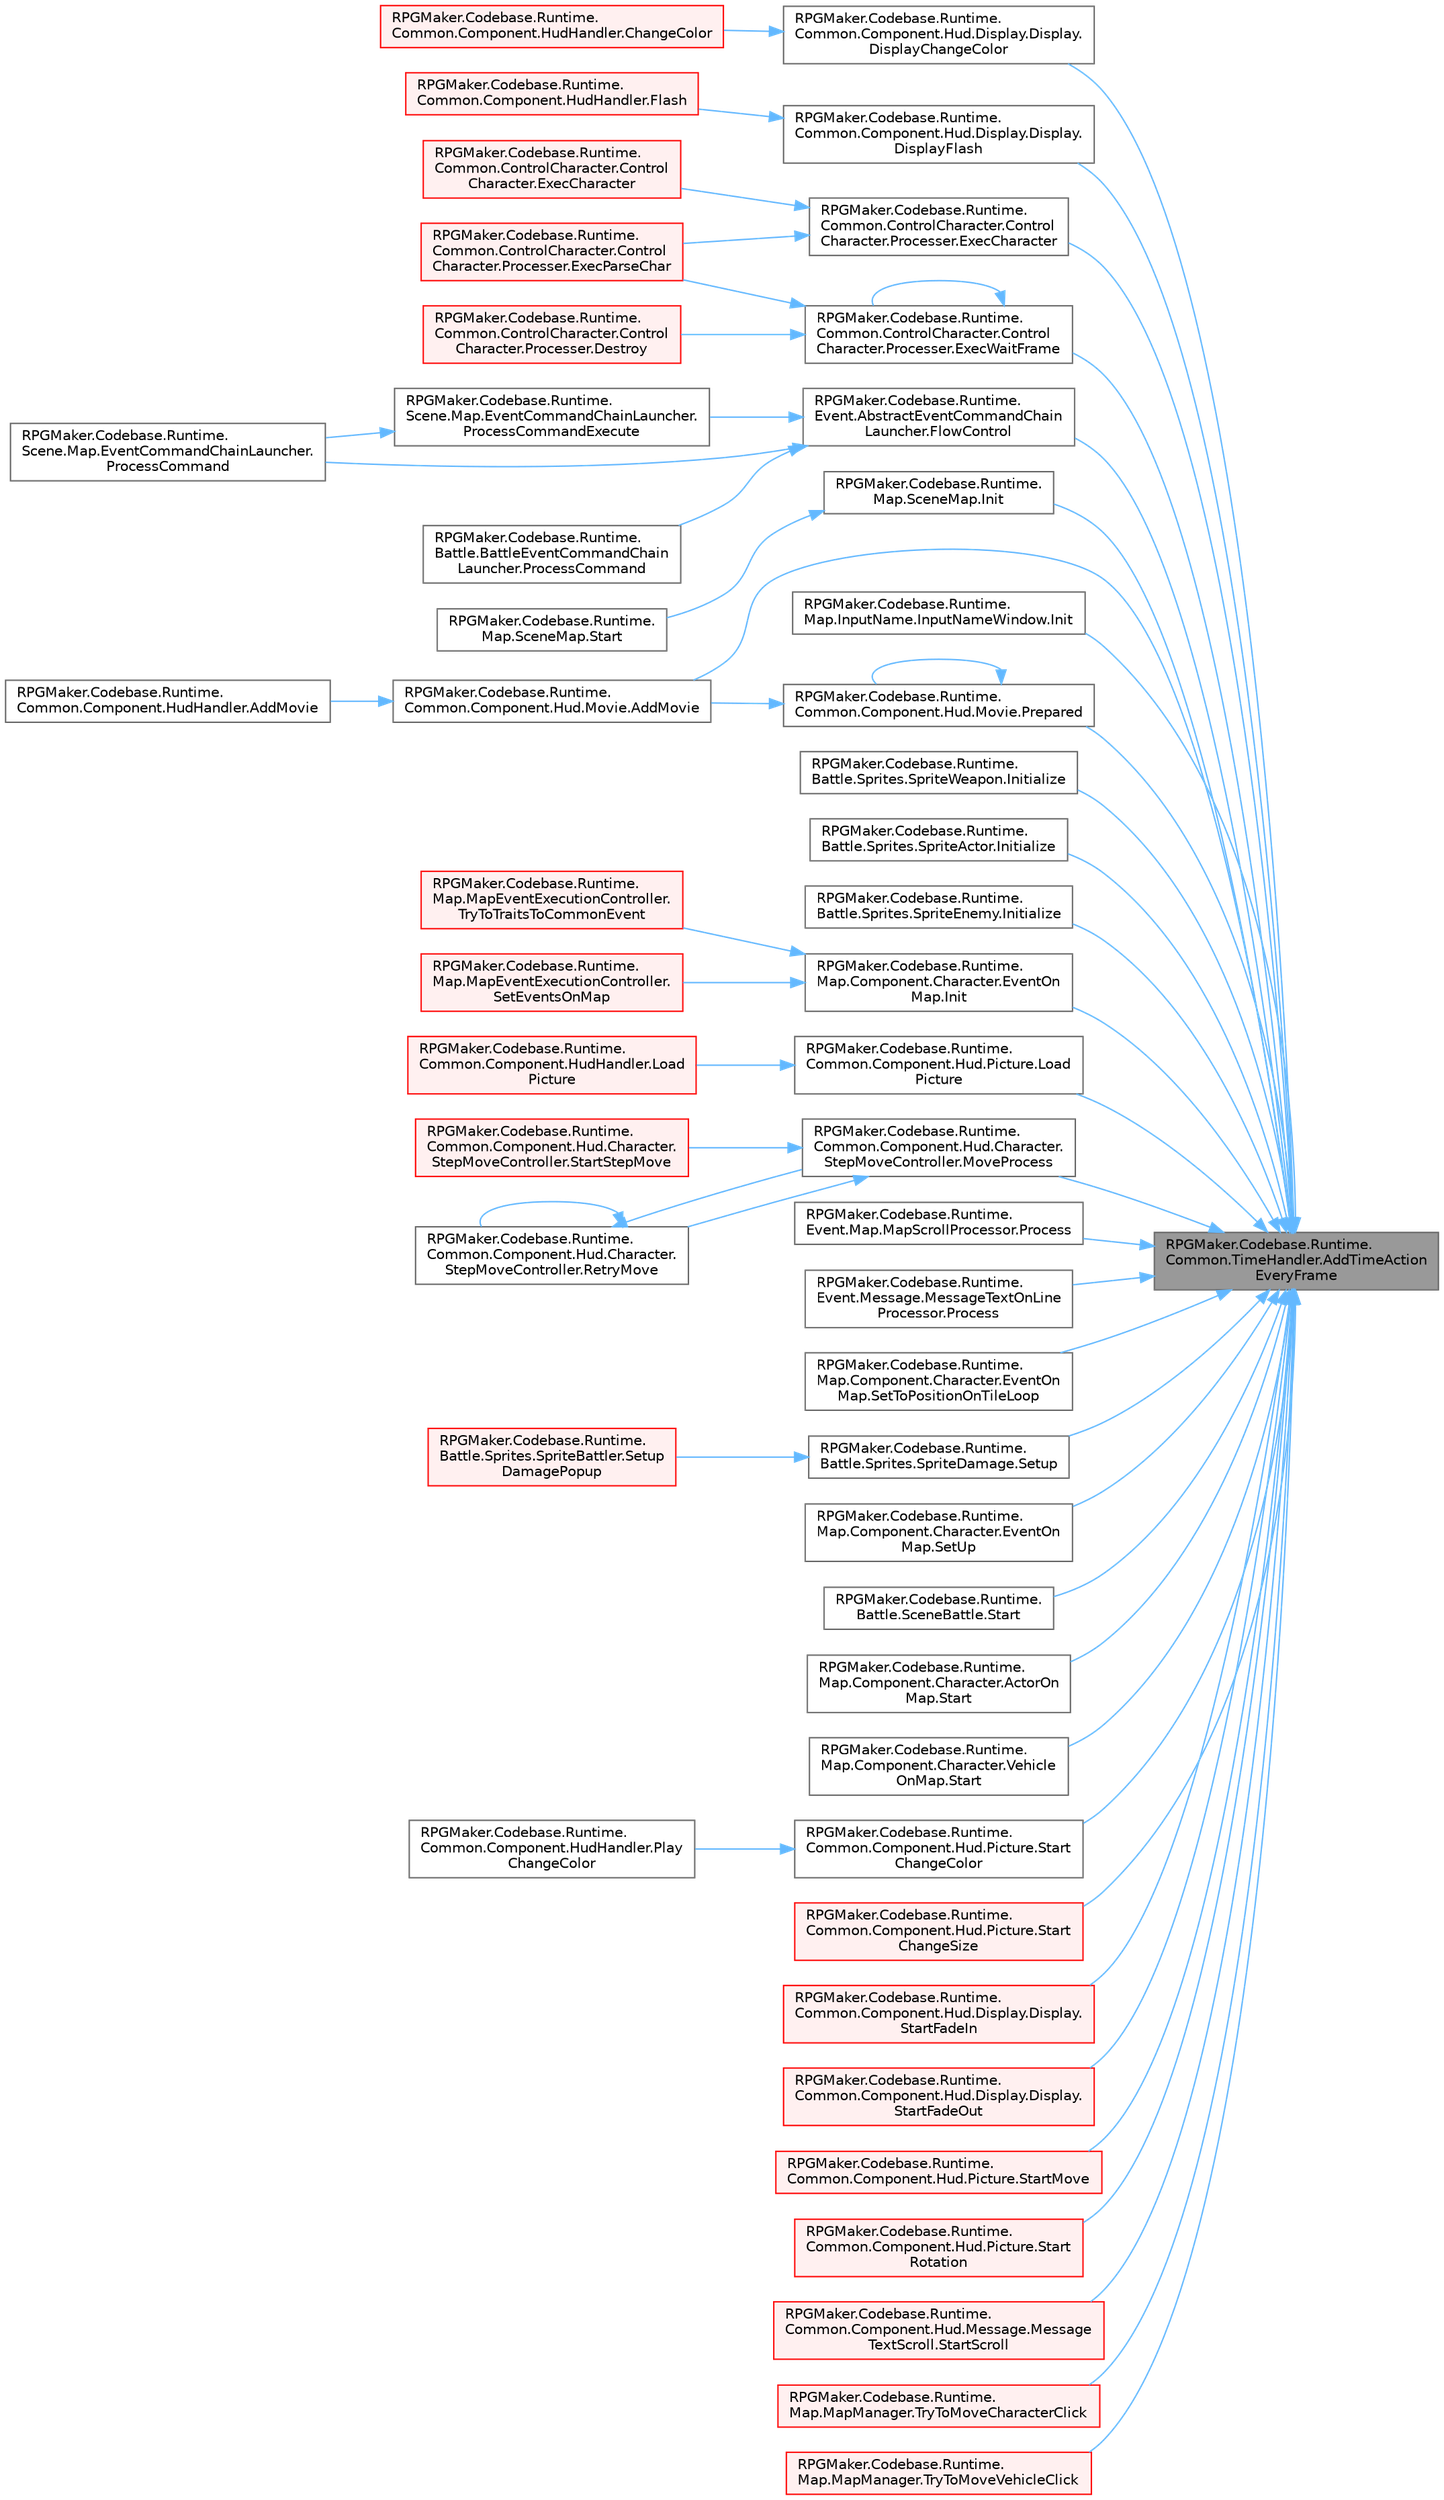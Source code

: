 digraph "RPGMaker.Codebase.Runtime.Common.TimeHandler.AddTimeActionEveryFrame"
{
 // LATEX_PDF_SIZE
  bgcolor="transparent";
  edge [fontname=Helvetica,fontsize=10,labelfontname=Helvetica,labelfontsize=10];
  node [fontname=Helvetica,fontsize=10,shape=box,height=0.2,width=0.4];
  rankdir="RL";
  Node1 [id="Node000001",label="RPGMaker.Codebase.Runtime.\lCommon.TimeHandler.AddTimeAction\lEveryFrame",height=0.2,width=0.4,color="gray40", fillcolor="grey60", style="filled", fontcolor="black",tooltip="実行するActionの登録（毎フレーム）"];
  Node1 -> Node2 [id="edge1_Node000001_Node000002",dir="back",color="steelblue1",style="solid",tooltip=" "];
  Node2 [id="Node000002",label="RPGMaker.Codebase.Runtime.\lCommon.Component.Hud.Movie.AddMovie",height=0.2,width=0.4,color="grey40", fillcolor="white", style="filled",URL="$da/d22/class_r_p_g_maker_1_1_codebase_1_1_runtime_1_1_common_1_1_component_1_1_hud_1_1_movie.html#ac63b57507cba6936ad544638d15b86d7",tooltip="😁 ムービーファイル名を渡して、読み込みの実施"];
  Node2 -> Node3 [id="edge2_Node000002_Node000003",dir="back",color="steelblue1",style="solid",tooltip=" "];
  Node3 [id="Node000003",label="RPGMaker.Codebase.Runtime.\lCommon.Component.HudHandler.AddMovie",height=0.2,width=0.4,color="grey40", fillcolor="white", style="filled",URL="$d4/ddb/class_r_p_g_maker_1_1_codebase_1_1_runtime_1_1_common_1_1_component_1_1_hud_handler.html#a50da46630642442f9039fe7cba415805",tooltip="😁 映像追加"];
  Node1 -> Node4 [id="edge3_Node000001_Node000004",dir="back",color="steelblue1",style="solid",tooltip=" "];
  Node4 [id="Node000004",label="RPGMaker.Codebase.Runtime.\lCommon.Component.Hud.Display.Display.\lDisplayChangeColor",height=0.2,width=0.4,color="grey40", fillcolor="white", style="filled",URL="$d3/dde/class_r_p_g_maker_1_1_codebase_1_1_runtime_1_1_common_1_1_component_1_1_hud_1_1_display_1_1_display.html#a6411a6ec2faa7d2422ffa0e0d1588650",tooltip="😁 変更色表示"];
  Node4 -> Node5 [id="edge4_Node000004_Node000005",dir="back",color="steelblue1",style="solid",tooltip=" "];
  Node5 [id="Node000005",label="RPGMaker.Codebase.Runtime.\lCommon.Component.HudHandler.ChangeColor",height=0.2,width=0.4,color="red", fillcolor="#FFF0F0", style="filled",URL="$d4/ddb/class_r_p_g_maker_1_1_codebase_1_1_runtime_1_1_common_1_1_component_1_1_hud_handler.html#a707280034c5a181f1c578baf129640db",tooltip="😁 色変更"];
  Node1 -> Node12 [id="edge5_Node000001_Node000012",dir="back",color="steelblue1",style="solid",tooltip=" "];
  Node12 [id="Node000012",label="RPGMaker.Codebase.Runtime.\lCommon.Component.Hud.Display.Display.\lDisplayFlash",height=0.2,width=0.4,color="grey40", fillcolor="white", style="filled",URL="$d3/dde/class_r_p_g_maker_1_1_codebase_1_1_runtime_1_1_common_1_1_component_1_1_hud_1_1_display_1_1_display.html#aad14129591af8516826dac8b56918303",tooltip="😁 フラッシュ演出の実施"];
  Node12 -> Node13 [id="edge6_Node000012_Node000013",dir="back",color="steelblue1",style="solid",tooltip=" "];
  Node13 [id="Node000013",label="RPGMaker.Codebase.Runtime.\lCommon.Component.HudHandler.Flash",height=0.2,width=0.4,color="red", fillcolor="#FFF0F0", style="filled",URL="$d4/ddb/class_r_p_g_maker_1_1_codebase_1_1_runtime_1_1_common_1_1_component_1_1_hud_handler.html#a49d367ca15e08b75b17b6cde224af9a4",tooltip="😁 閃光"];
  Node1 -> Node72 [id="edge7_Node000001_Node000072",dir="back",color="steelblue1",style="solid",tooltip=" "];
  Node72 [id="Node000072",label="RPGMaker.Codebase.Runtime.\lCommon.ControlCharacter.Control\lCharacter.Processer.ExecCharacter",height=0.2,width=0.4,color="grey40", fillcolor="white", style="filled",URL="$d7/d0c/class_r_p_g_maker_1_1_codebase_1_1_runtime_1_1_common_1_1_control_character_1_1_control_character_1_1_processer.html#ad5035ce1908ed98c5bb2b90bed46840b",tooltip=" "];
  Node72 -> Node73 [id="edge8_Node000072_Node000073",dir="back",color="steelblue1",style="solid",tooltip=" "];
  Node73 [id="Node000073",label="RPGMaker.Codebase.Runtime.\lCommon.ControlCharacter.Control\lCharacter.ExecCharacter",height=0.2,width=0.4,color="red", fillcolor="#FFF0F0", style="filled",URL="$d2/dcb/class_r_p_g_maker_1_1_codebase_1_1_runtime_1_1_common_1_1_control_character_1_1_control_character.html#aa8a7c000fde8c768964bf9476b4bed04",tooltip=" "];
  Node72 -> Node84 [id="edge9_Node000072_Node000084",dir="back",color="steelblue1",style="solid",tooltip=" "];
  Node84 [id="Node000084",label="RPGMaker.Codebase.Runtime.\lCommon.ControlCharacter.Control\lCharacter.Processer.ExecParseChar",height=0.2,width=0.4,color="red", fillcolor="#FFF0F0", style="filled",URL="$d7/d0c/class_r_p_g_maker_1_1_codebase_1_1_runtime_1_1_common_1_1_control_character_1_1_control_character_1_1_processer.html#a98cee73aab96ee5be0898304e7dbccde",tooltip="1文字 (1制御文字列含む) の処理。"];
  Node1 -> Node157 [id="edge10_Node000001_Node000157",dir="back",color="steelblue1",style="solid",tooltip=" "];
  Node157 [id="Node000157",label="RPGMaker.Codebase.Runtime.\lCommon.ControlCharacter.Control\lCharacter.Processer.ExecWaitFrame",height=0.2,width=0.4,color="grey40", fillcolor="white", style="filled",URL="$d7/d0c/class_r_p_g_maker_1_1_codebase_1_1_runtime_1_1_common_1_1_control_character_1_1_control_character_1_1_processer.html#ae15f9239c4dd60bc2b7683c524c487f3",tooltip=" "];
  Node157 -> Node145 [id="edge11_Node000157_Node000145",dir="back",color="steelblue1",style="solid",tooltip=" "];
  Node145 [id="Node000145",label="RPGMaker.Codebase.Runtime.\lCommon.ControlCharacter.Control\lCharacter.Processer.Destroy",height=0.2,width=0.4,color="red", fillcolor="#FFF0F0", style="filled",URL="$d7/d0c/class_r_p_g_maker_1_1_codebase_1_1_runtime_1_1_common_1_1_control_character_1_1_control_character_1_1_processer.html#a0f76c05f86434a333f8f5692dab9bc93",tooltip=" "];
  Node157 -> Node84 [id="edge12_Node000157_Node000084",dir="back",color="steelblue1",style="solid",tooltip=" "];
  Node157 -> Node157 [id="edge13_Node000157_Node000157",dir="back",color="steelblue1",style="solid",tooltip=" "];
  Node1 -> Node160 [id="edge14_Node000001_Node000160",dir="back",color="steelblue1",style="solid",tooltip=" "];
  Node160 [id="Node000160",label="RPGMaker.Codebase.Runtime.\lEvent.AbstractEventCommandChain\lLauncher.FlowControl",height=0.2,width=0.4,color="grey40", fillcolor="white", style="filled",URL="$d4/dd0/class_r_p_g_maker_1_1_codebase_1_1_runtime_1_1_event_1_1_abstract_event_command_chain_launcher.html#a01b386806bfe1b3fece68f3f3cdf7b44",tooltip="イベントのフロー制御. ソースを分けるとインデックス周りが複雑になるのでここで処理."];
  Node160 -> Node161 [id="edge15_Node000160_Node000161",dir="back",color="steelblue1",style="solid",tooltip=" "];
  Node161 [id="Node000161",label="RPGMaker.Codebase.Runtime.\lBattle.BattleEventCommandChain\lLauncher.ProcessCommand",height=0.2,width=0.4,color="grey40", fillcolor="white", style="filled",URL="$df/d2c/class_r_p_g_maker_1_1_codebase_1_1_runtime_1_1_battle_1_1_battle_event_command_chain_launcher.html#a228a7b111974757c916545fb991a0db4",tooltip="😁 イベントコマンドを実行する."];
  Node160 -> Node162 [id="edge16_Node000160_Node000162",dir="back",color="steelblue1",style="solid",tooltip=" "];
  Node162 [id="Node000162",label="RPGMaker.Codebase.Runtime.\lScene.Map.EventCommandChainLauncher.\lProcessCommand",height=0.2,width=0.4,color="grey40", fillcolor="white", style="filled",URL="$d8/dfc/class_r_p_g_maker_1_1_codebase_1_1_runtime_1_1_scene_1_1_map_1_1_event_command_chain_launcher.html#ab2c50f092c004dc1a687cb1bc428a30c",tooltip="イベントコマンドを実行する."];
  Node160 -> Node163 [id="edge17_Node000160_Node000163",dir="back",color="steelblue1",style="solid",tooltip=" "];
  Node163 [id="Node000163",label="RPGMaker.Codebase.Runtime.\lScene.Map.EventCommandChainLauncher.\lProcessCommandExecute",height=0.2,width=0.4,color="grey40", fillcolor="white", style="filled",URL="$d8/dfc/class_r_p_g_maker_1_1_codebase_1_1_runtime_1_1_scene_1_1_map_1_1_event_command_chain_launcher.html#a60cf1841e8b00a50d0ba53f579b5842f",tooltip=" "];
  Node163 -> Node162 [id="edge18_Node000163_Node000162",dir="back",color="steelblue1",style="solid",tooltip=" "];
  Node1 -> Node8 [id="edge19_Node000001_Node000008",dir="back",color="steelblue1",style="solid",tooltip=" "];
  Node8 [id="Node000008",label="RPGMaker.Codebase.Runtime.\lMap.SceneMap.Init",height=0.2,width=0.4,color="grey40", fillcolor="white", style="filled",URL="$db/d02/class_r_p_g_maker_1_1_codebase_1_1_runtime_1_1_map_1_1_scene_map.html#a0f6d0adae41e09e94a55d3c0af0c87dc",tooltip=" "];
  Node8 -> Node9 [id="edge20_Node000008_Node000009",dir="back",color="steelblue1",style="solid",tooltip=" "];
  Node9 [id="Node000009",label="RPGMaker.Codebase.Runtime.\lMap.SceneMap.Start",height=0.2,width=0.4,color="grey40", fillcolor="white", style="filled",URL="$db/d02/class_r_p_g_maker_1_1_codebase_1_1_runtime_1_1_map_1_1_scene_map.html#a8514c54d190f9d2acb578100f490a861",tooltip=" "];
  Node1 -> Node164 [id="edge21_Node000001_Node000164",dir="back",color="steelblue1",style="solid",tooltip=" "];
  Node164 [id="Node000164",label="RPGMaker.Codebase.Runtime.\lMap.InputName.InputNameWindow.Init",height=0.2,width=0.4,color="grey40", fillcolor="white", style="filled",URL="$dd/d7d/class_r_p_g_maker_1_1_codebase_1_1_runtime_1_1_map_1_1_input_name_1_1_input_name_window.html#a890353e0a245a3db04bca4e6d09ccbe7",tooltip=" "];
  Node1 -> Node165 [id="edge22_Node000001_Node000165",dir="back",color="steelblue1",style="solid",tooltip=" "];
  Node165 [id="Node000165",label="RPGMaker.Codebase.Runtime.\lMap.Component.Character.EventOn\lMap.Init",height=0.2,width=0.4,color="grey40", fillcolor="white", style="filled",URL="$da/d39/class_r_p_g_maker_1_1_codebase_1_1_runtime_1_1_map_1_1_component_1_1_character_1_1_event_on_map.html#a761d1bccb412210b736ee1924584be0b",tooltip="初期化処理"];
  Node165 -> Node166 [id="edge23_Node000165_Node000166",dir="back",color="steelblue1",style="solid",tooltip=" "];
  Node166 [id="Node000166",label="RPGMaker.Codebase.Runtime.\lMap.MapEventExecutionController.\lSetEventsOnMap",height=0.2,width=0.4,color="red", fillcolor="#FFF0F0", style="filled",URL="$db/d6c/class_r_p_g_maker_1_1_codebase_1_1_runtime_1_1_map_1_1_map_event_execution_controller.html#a7d565c7a9ea6f2e413da659ccef66669",tooltip="マップに存在するイベントを全て生成する"];
  Node165 -> Node168 [id="edge24_Node000165_Node000168",dir="back",color="steelblue1",style="solid",tooltip=" "];
  Node168 [id="Node000168",label="RPGMaker.Codebase.Runtime.\lMap.MapEventExecutionController.\lTryToTraitsToCommonEvent",height=0.2,width=0.4,color="red", fillcolor="#FFF0F0", style="filled",URL="$db/d6c/class_r_p_g_maker_1_1_codebase_1_1_runtime_1_1_map_1_1_map_event_execution_controller.html#a2d3d5a99334df4144df89340990fd7d8",tooltip="スキルやアイテムに使用効果でコモンイベントが付与された場合に実行する"];
  Node1 -> Node177 [id="edge25_Node000001_Node000177",dir="back",color="steelblue1",style="solid",tooltip=" "];
  Node177 [id="Node000177",label="RPGMaker.Codebase.Runtime.\lBattle.Sprites.SpriteWeapon.Initialize",height=0.2,width=0.4,color="grey40", fillcolor="white", style="filled",URL="$db/d90/class_r_p_g_maker_1_1_codebase_1_1_runtime_1_1_battle_1_1_sprites_1_1_sprite_weapon.html#a1e3a08a8de9dc580d8842ec7dc2c0915",tooltip="😁 初期化"];
  Node1 -> Node178 [id="edge26_Node000001_Node000178",dir="back",color="steelblue1",style="solid",tooltip=" "];
  Node178 [id="Node000178",label="RPGMaker.Codebase.Runtime.\lBattle.Sprites.SpriteActor.Initialize",height=0.2,width=0.4,color="grey40", fillcolor="white", style="filled",URL="$d3/d5b/class_r_p_g_maker_1_1_codebase_1_1_runtime_1_1_battle_1_1_sprites_1_1_sprite_actor.html#a97ee229838de843d2361f3f82f1c023f",tooltip="😁 初期化"];
  Node1 -> Node179 [id="edge27_Node000001_Node000179",dir="back",color="steelblue1",style="solid",tooltip=" "];
  Node179 [id="Node000179",label="RPGMaker.Codebase.Runtime.\lBattle.Sprites.SpriteEnemy.Initialize",height=0.2,width=0.4,color="grey40", fillcolor="white", style="filled",URL="$d3/d60/class_r_p_g_maker_1_1_codebase_1_1_runtime_1_1_battle_1_1_sprites_1_1_sprite_enemy.html#ad0210eaf48bc01b8b4eabc34d01ee489",tooltip="😁 初期化"];
  Node1 -> Node180 [id="edge28_Node000001_Node000180",dir="back",color="steelblue1",style="solid",tooltip=" "];
  Node180 [id="Node000180",label="RPGMaker.Codebase.Runtime.\lCommon.Component.Hud.Picture.Load\lPicture",height=0.2,width=0.4,color="grey40", fillcolor="white", style="filled",URL="$d6/dbe/class_r_p_g_maker_1_1_codebase_1_1_runtime_1_1_common_1_1_component_1_1_hud_1_1_picture.html#a192742a7889e2b73994624c9df8d7b92",tooltip="😁 画像読込"];
  Node180 -> Node181 [id="edge29_Node000180_Node000181",dir="back",color="steelblue1",style="solid",tooltip=" "];
  Node181 [id="Node000181",label="RPGMaker.Codebase.Runtime.\lCommon.Component.HudHandler.Load\lPicture",height=0.2,width=0.4,color="red", fillcolor="#FFF0F0", style="filled",URL="$d4/ddb/class_r_p_g_maker_1_1_codebase_1_1_runtime_1_1_common_1_1_component_1_1_hud_handler.html#a0ec17ebcce60640eac6f7292311b68b2",tooltip="😁 画像読込"];
  Node1 -> Node65 [id="edge30_Node000001_Node000065",dir="back",color="steelblue1",style="solid",tooltip=" "];
  Node65 [id="Node000065",label="RPGMaker.Codebase.Runtime.\lCommon.Component.Hud.Character.\lStepMoveController.MoveProcess",height=0.2,width=0.4,color="grey40", fillcolor="white", style="filled",URL="$d0/d39/class_r_p_g_maker_1_1_codebase_1_1_runtime_1_1_common_1_1_component_1_1_hud_1_1_character_1_1_step_move_controller.html#afab55bda8585197faa55733ee8d181b6",tooltip="😁 処理移動"];
  Node65 -> Node66 [id="edge31_Node000065_Node000066",dir="back",color="steelblue1",style="solid",tooltip=" "];
  Node66 [id="Node000066",label="RPGMaker.Codebase.Runtime.\lCommon.Component.Hud.Character.\lStepMoveController.RetryMove",height=0.2,width=0.4,color="grey40", fillcolor="white", style="filled",URL="$d0/d39/class_r_p_g_maker_1_1_codebase_1_1_runtime_1_1_common_1_1_component_1_1_hud_1_1_character_1_1_step_move_controller.html#ace0f98e8a8c680683a0f95c2f8050cd4",tooltip="😁 移動リトライ"];
  Node66 -> Node65 [id="edge32_Node000066_Node000065",dir="back",color="steelblue1",style="solid",tooltip=" "];
  Node66 -> Node66 [id="edge33_Node000066_Node000066",dir="back",color="steelblue1",style="solid",tooltip=" "];
  Node65 -> Node67 [id="edge34_Node000065_Node000067",dir="back",color="steelblue1",style="solid",tooltip=" "];
  Node67 [id="Node000067",label="RPGMaker.Codebase.Runtime.\lCommon.Component.Hud.Character.\lStepMoveController.StartStepMove",height=0.2,width=0.4,color="red", fillcolor="#FFF0F0", style="filled",URL="$d0/d39/class_r_p_g_maker_1_1_codebase_1_1_runtime_1_1_common_1_1_component_1_1_hud_1_1_character_1_1_step_move_controller.html#a23b3df0c59144481659fed87a8ddc62f",tooltip="😁 ステップ移動開始"];
  Node1 -> Node182 [id="edge35_Node000001_Node000182",dir="back",color="steelblue1",style="solid",tooltip=" "];
  Node182 [id="Node000182",label="RPGMaker.Codebase.Runtime.\lCommon.Component.Hud.Movie.Prepared",height=0.2,width=0.4,color="grey40", fillcolor="white", style="filled",URL="$da/d22/class_r_p_g_maker_1_1_codebase_1_1_runtime_1_1_common_1_1_component_1_1_hud_1_1_movie.html#a27a1f0e0cf71cf896b3cf05bb5be602b",tooltip="😁 前準備"];
  Node182 -> Node2 [id="edge36_Node000182_Node000002",dir="back",color="steelblue1",style="solid",tooltip=" "];
  Node182 -> Node182 [id="edge37_Node000182_Node000182",dir="back",color="steelblue1",style="solid",tooltip=" "];
  Node1 -> Node183 [id="edge38_Node000001_Node000183",dir="back",color="steelblue1",style="solid",tooltip=" "];
  Node183 [id="Node000183",label="RPGMaker.Codebase.Runtime.\lEvent.Map.MapScrollProcessor.Process",height=0.2,width=0.4,color="grey40", fillcolor="white", style="filled",URL="$d8/dc6/class_r_p_g_maker_1_1_codebase_1_1_runtime_1_1_event_1_1_map_1_1_map_scroll_processor.html#aa2f4e179f87e73d0ff902b129b67d99b",tooltip="😁 処理"];
  Node1 -> Node184 [id="edge39_Node000001_Node000184",dir="back",color="steelblue1",style="solid",tooltip=" "];
  Node184 [id="Node000184",label="RPGMaker.Codebase.Runtime.\lEvent.Message.MessageTextOnLine\lProcessor.Process",height=0.2,width=0.4,color="grey40", fillcolor="white", style="filled",URL="$d7/de4/class_r_p_g_maker_1_1_codebase_1_1_runtime_1_1_event_1_1_message_1_1_message_text_on_line_processor.html#a1108d3828d1385de192adf7e7f32a683",tooltip="😁 処理"];
  Node1 -> Node185 [id="edge40_Node000001_Node000185",dir="back",color="steelblue1",style="solid",tooltip=" "];
  Node185 [id="Node000185",label="RPGMaker.Codebase.Runtime.\lMap.Component.Character.EventOn\lMap.SetToPositionOnTileLoop",height=0.2,width=0.4,color="grey40", fillcolor="white", style="filled",URL="$da/d39/class_r_p_g_maker_1_1_codebase_1_1_runtime_1_1_map_1_1_component_1_1_character_1_1_event_on_map.html#aabb80fdf451fcb17108d3047d7c5677b",tooltip="指定したタイルの位置を設定"];
  Node1 -> Node186 [id="edge41_Node000001_Node000186",dir="back",color="steelblue1",style="solid",tooltip=" "];
  Node186 [id="Node000186",label="RPGMaker.Codebase.Runtime.\lBattle.Sprites.SpriteDamage.Setup",height=0.2,width=0.4,color="grey40", fillcolor="white", style="filled",URL="$d5/df2/class_r_p_g_maker_1_1_codebase_1_1_runtime_1_1_battle_1_1_sprites_1_1_sprite_damage.html#ab28575b7ed8ef52d2c587ec14f725df0",tooltip="😁 対象に対する準備"];
  Node186 -> Node187 [id="edge42_Node000186_Node000187",dir="back",color="steelblue1",style="solid",tooltip=" "];
  Node187 [id="Node000187",label="RPGMaker.Codebase.Runtime.\lBattle.Sprites.SpriteBattler.Setup\lDamagePopup",height=0.2,width=0.4,color="red", fillcolor="#FFF0F0", style="filled",URL="$da/d4d/class_r_p_g_maker_1_1_codebase_1_1_runtime_1_1_battle_1_1_sprites_1_1_sprite_battler.html#abfe9fe94f6564adc4d17de52415c31a1",tooltip="😁 ダメージポップアップの準備"];
  Node1 -> Node60 [id="edge43_Node000001_Node000060",dir="back",color="steelblue1",style="solid",tooltip=" "];
  Node60 [id="Node000060",label="RPGMaker.Codebase.Runtime.\lMap.Component.Character.EventOn\lMap.SetUp",height=0.2,width=0.4,color="grey40", fillcolor="white", style="filled",URL="$da/d39/class_r_p_g_maker_1_1_codebase_1_1_runtime_1_1_map_1_1_component_1_1_character_1_1_event_on_map.html#a0fbac1650e9433bc23de256d1057723b",tooltip=" "];
  Node1 -> Node82 [id="edge44_Node000001_Node000082",dir="back",color="steelblue1",style="solid",tooltip=" "];
  Node82 [id="Node000082",label="RPGMaker.Codebase.Runtime.\lBattle.SceneBattle.Start",height=0.2,width=0.4,color="grey40", fillcolor="white", style="filled",URL="$dd/d83/class_r_p_g_maker_1_1_codebase_1_1_runtime_1_1_battle_1_1_scene_battle.html#a52668ac9e236a1452c2290bae1331f7d",tooltip="😁 シーンの開始"];
  Node1 -> Node190 [id="edge45_Node000001_Node000190",dir="back",color="steelblue1",style="solid",tooltip=" "];
  Node190 [id="Node000190",label="RPGMaker.Codebase.Runtime.\lMap.Component.Character.ActorOn\lMap.Start",height=0.2,width=0.4,color="grey40", fillcolor="white", style="filled",URL="$df/d08/class_r_p_g_maker_1_1_codebase_1_1_runtime_1_1_map_1_1_component_1_1_character_1_1_actor_on_map.html#a0df0c8505e012871e87f3e0c8a75b01b",tooltip=" "];
  Node1 -> Node191 [id="edge46_Node000001_Node000191",dir="back",color="steelblue1",style="solid",tooltip=" "];
  Node191 [id="Node000191",label="RPGMaker.Codebase.Runtime.\lMap.Component.Character.Vehicle\lOnMap.Start",height=0.2,width=0.4,color="grey40", fillcolor="white", style="filled",URL="$d0/d9c/class_r_p_g_maker_1_1_codebase_1_1_runtime_1_1_map_1_1_component_1_1_character_1_1_vehicle_on_map.html#a88ec9bda3e23113fa198ab4b5bda49e4",tooltip=" "];
  Node1 -> Node192 [id="edge47_Node000001_Node000192",dir="back",color="steelblue1",style="solid",tooltip=" "];
  Node192 [id="Node000192",label="RPGMaker.Codebase.Runtime.\lCommon.Component.Hud.Picture.Start\lChangeColor",height=0.2,width=0.4,color="grey40", fillcolor="white", style="filled",URL="$d6/dbe/class_r_p_g_maker_1_1_codebase_1_1_runtime_1_1_common_1_1_component_1_1_hud_1_1_picture.html#acc67f916f374d9933b097db677040fd9",tooltip="😁 変更色開始"];
  Node192 -> Node193 [id="edge48_Node000192_Node000193",dir="back",color="steelblue1",style="solid",tooltip=" "];
  Node193 [id="Node000193",label="RPGMaker.Codebase.Runtime.\lCommon.Component.HudHandler.Play\lChangeColor",height=0.2,width=0.4,color="grey40", fillcolor="white", style="filled",URL="$d4/ddb/class_r_p_g_maker_1_1_codebase_1_1_runtime_1_1_common_1_1_component_1_1_hud_handler.html#aeaecc53f065ba021be8412d19c1ad34d",tooltip="😁 色変更再生"];
  Node1 -> Node194 [id="edge49_Node000001_Node000194",dir="back",color="steelblue1",style="solid",tooltip=" "];
  Node194 [id="Node000194",label="RPGMaker.Codebase.Runtime.\lCommon.Component.Hud.Picture.Start\lChangeSize",height=0.2,width=0.4,color="red", fillcolor="#FFF0F0", style="filled",URL="$d6/dbe/class_r_p_g_maker_1_1_codebase_1_1_runtime_1_1_common_1_1_component_1_1_hud_1_1_picture.html#a000726ba9144f19ae7814c9676f13252",tooltip="😁 変更サイズ開始"];
  Node1 -> Node196 [id="edge50_Node000001_Node000196",dir="back",color="steelblue1",style="solid",tooltip=" "];
  Node196 [id="Node000196",label="RPGMaker.Codebase.Runtime.\lCommon.Component.Hud.Display.Display.\lStartFadeIn",height=0.2,width=0.4,color="red", fillcolor="#FFF0F0", style="filled",URL="$d3/dde/class_r_p_g_maker_1_1_codebase_1_1_runtime_1_1_common_1_1_component_1_1_hud_1_1_display_1_1_display.html#ac21a2baf217d83100c94f5382c2f1a0d",tooltip="😁 フェード・イン開始"];
  Node1 -> Node200 [id="edge51_Node000001_Node000200",dir="back",color="steelblue1",style="solid",tooltip=" "];
  Node200 [id="Node000200",label="RPGMaker.Codebase.Runtime.\lCommon.Component.Hud.Display.Display.\lStartFadeOut",height=0.2,width=0.4,color="red", fillcolor="#FFF0F0", style="filled",URL="$d3/dde/class_r_p_g_maker_1_1_codebase_1_1_runtime_1_1_common_1_1_component_1_1_hud_1_1_display_1_1_display.html#a3ac37bed9d0de418fc32c934e4a922b9",tooltip="😁 フェード・アウト開始"];
  Node1 -> Node213 [id="edge52_Node000001_Node000213",dir="back",color="steelblue1",style="solid",tooltip=" "];
  Node213 [id="Node000213",label="RPGMaker.Codebase.Runtime.\lCommon.Component.Hud.Picture.StartMove",height=0.2,width=0.4,color="red", fillcolor="#FFF0F0", style="filled",URL="$d6/dbe/class_r_p_g_maker_1_1_codebase_1_1_runtime_1_1_common_1_1_component_1_1_hud_1_1_picture.html#a9c175b5501b05f0560898f444851e0b9",tooltip="😁 移動開始"];
  Node1 -> Node215 [id="edge53_Node000001_Node000215",dir="back",color="steelblue1",style="solid",tooltip=" "];
  Node215 [id="Node000215",label="RPGMaker.Codebase.Runtime.\lCommon.Component.Hud.Picture.Start\lRotation",height=0.2,width=0.4,color="red", fillcolor="#FFF0F0", style="filled",URL="$d6/dbe/class_r_p_g_maker_1_1_codebase_1_1_runtime_1_1_common_1_1_component_1_1_hud_1_1_picture.html#ad8c6bddd1bf87a8136e030c76b1a7d24",tooltip="😁 回転開始"];
  Node1 -> Node217 [id="edge54_Node000001_Node000217",dir="back",color="steelblue1",style="solid",tooltip=" "];
  Node217 [id="Node000217",label="RPGMaker.Codebase.Runtime.\lCommon.Component.Hud.Message.Message\lTextScroll.StartScroll",height=0.2,width=0.4,color="red", fillcolor="#FFF0F0", style="filled",URL="$d1/dc3/class_r_p_g_maker_1_1_codebase_1_1_runtime_1_1_common_1_1_component_1_1_hud_1_1_message_1_1_message_text_scroll.html#aed5c22a2c233d2b5c9ae2ee0d3573ec5",tooltip="😁 スクロール開始"];
  Node1 -> Node16 [id="edge55_Node000001_Node000016",dir="back",color="steelblue1",style="solid",tooltip=" "];
  Node16 [id="Node000016",label="RPGMaker.Codebase.Runtime.\lMap.MapManager.TryToMoveCharacterClick",height=0.2,width=0.4,color="red", fillcolor="#FFF0F0", style="filled",URL="$d5/d0f/class_r_p_g_maker_1_1_codebase_1_1_runtime_1_1_map_1_1_map_manager.html#a3a7ad6e6d848e31770443541b2113049",tooltip="キャラクターの移動を試行する （対象位置が進入不可の場合は向きだけ変える）"];
  Node1 -> Node32 [id="edge56_Node000001_Node000032",dir="back",color="steelblue1",style="solid",tooltip=" "];
  Node32 [id="Node000032",label="RPGMaker.Codebase.Runtime.\lMap.MapManager.TryToMoveVehicleClick",height=0.2,width=0.4,color="red", fillcolor="#FFF0F0", style="filled",URL="$d5/d0f/class_r_p_g_maker_1_1_codebase_1_1_runtime_1_1_map_1_1_map_manager.html#a6ee6f9efcc536de03d0f38f5d3de8e9e",tooltip="キャラクターの移動を試行する （対象位置が進入不可の場合は向きだけ変える）"];
}
